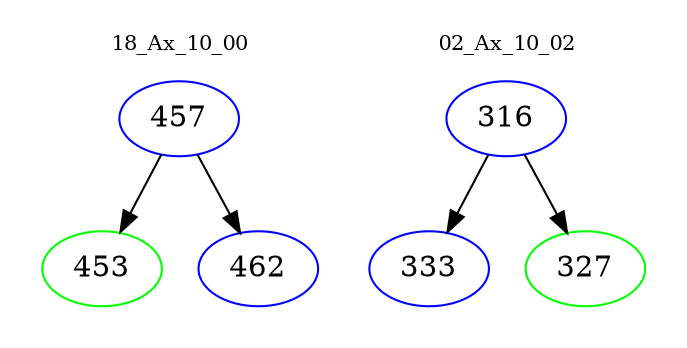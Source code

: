 digraph{
subgraph cluster_0 {
color = white
label = "18_Ax_10_00";
fontsize=10;
T0_457 [label="457", color="blue"]
T0_457 -> T0_453 [color="black"]
T0_453 [label="453", color="green"]
T0_457 -> T0_462 [color="black"]
T0_462 [label="462", color="blue"]
}
subgraph cluster_1 {
color = white
label = "02_Ax_10_02";
fontsize=10;
T1_316 [label="316", color="blue"]
T1_316 -> T1_333 [color="black"]
T1_333 [label="333", color="blue"]
T1_316 -> T1_327 [color="black"]
T1_327 [label="327", color="green"]
}
}
